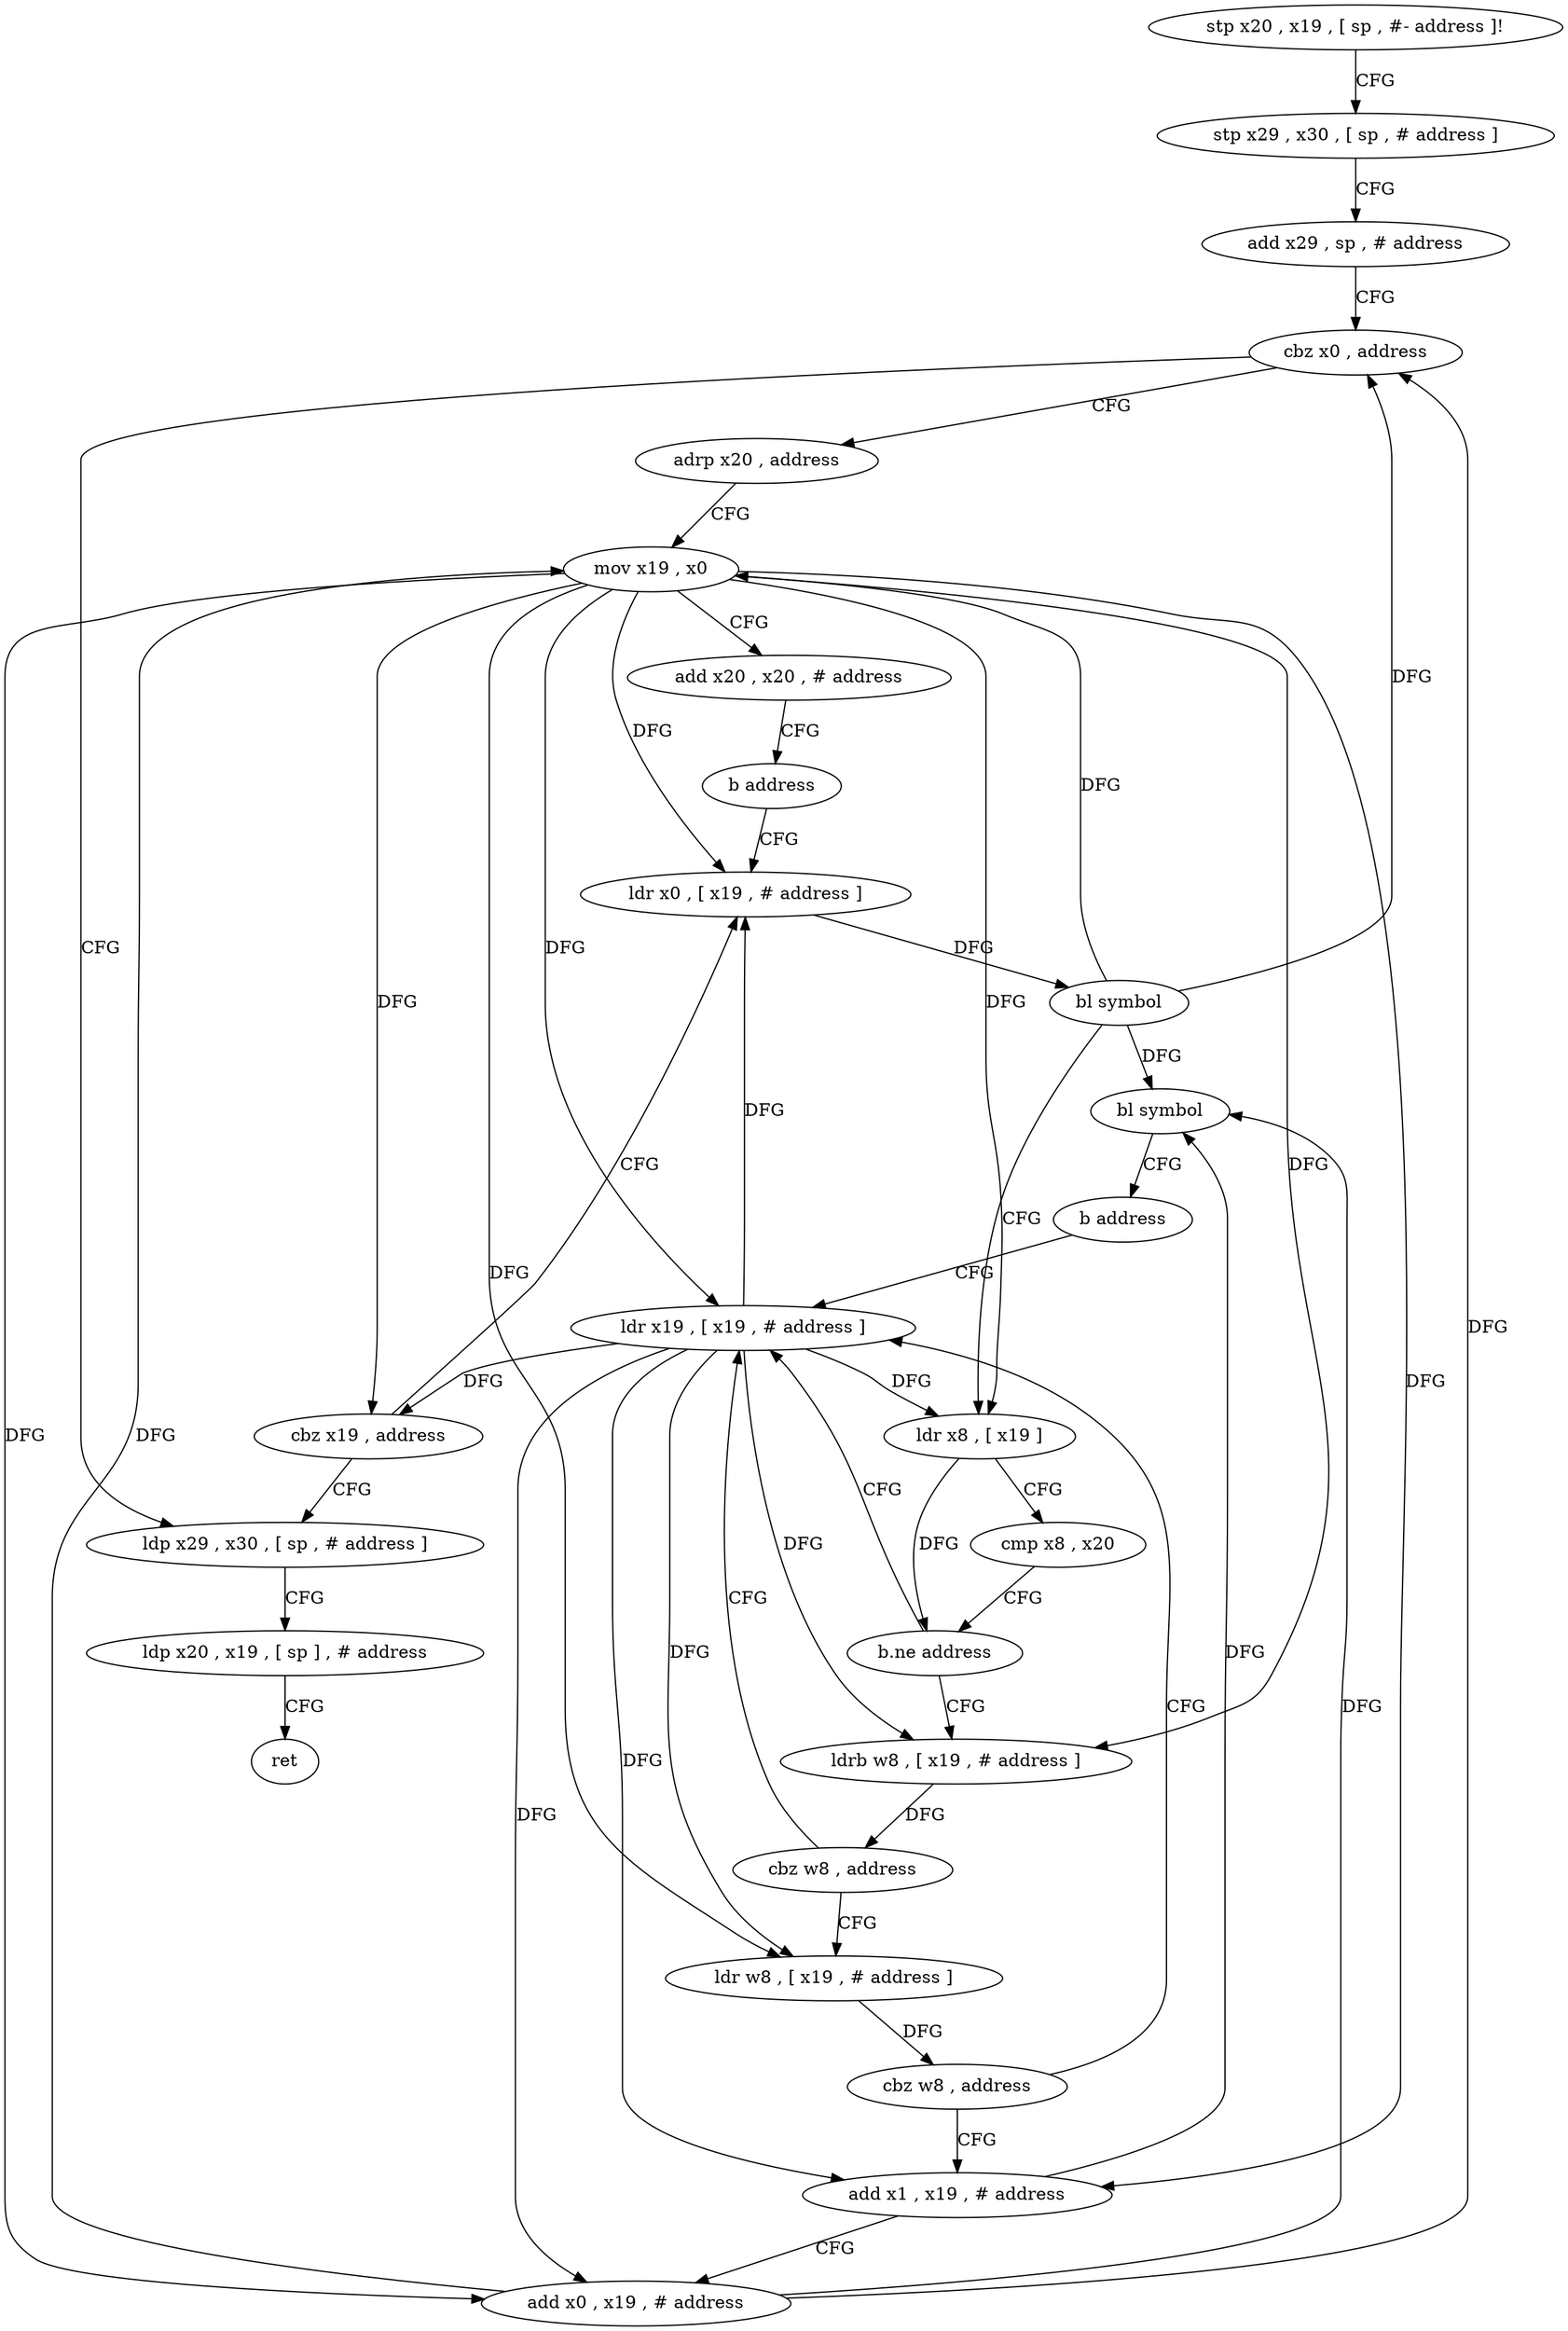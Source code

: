 digraph "func" {
"4229912" [label = "stp x20 , x19 , [ sp , #- address ]!" ]
"4229916" [label = "stp x29 , x30 , [ sp , # address ]" ]
"4229920" [label = "add x29 , sp , # address" ]
"4229924" [label = "cbz x0 , address" ]
"4230004" [label = "ldp x29 , x30 , [ sp , # address ]" ]
"4229928" [label = "adrp x20 , address" ]
"4230008" [label = "ldp x20 , x19 , [ sp ] , # address" ]
"4230012" [label = "ret" ]
"4229932" [label = "mov x19 , x0" ]
"4229936" [label = "add x20 , x20 , # address" ]
"4229940" [label = "b address" ]
"4229952" [label = "ldr x0 , [ x19 , # address ]" ]
"4229956" [label = "bl symbol" ]
"4229960" [label = "ldr x8 , [ x19 ]" ]
"4229964" [label = "cmp x8 , x20" ]
"4229968" [label = "b.ne address" ]
"4229944" [label = "ldr x19 , [ x19 , # address ]" ]
"4229972" [label = "ldrb w8 , [ x19 , # address ]" ]
"4229948" [label = "cbz x19 , address" ]
"4229976" [label = "cbz w8 , address" ]
"4229980" [label = "ldr w8 , [ x19 , # address ]" ]
"4229984" [label = "cbz w8 , address" ]
"4229988" [label = "add x1 , x19 , # address" ]
"4229992" [label = "add x0 , x19 , # address" ]
"4229996" [label = "bl symbol" ]
"4230000" [label = "b address" ]
"4229912" -> "4229916" [ label = "CFG" ]
"4229916" -> "4229920" [ label = "CFG" ]
"4229920" -> "4229924" [ label = "CFG" ]
"4229924" -> "4230004" [ label = "CFG" ]
"4229924" -> "4229928" [ label = "CFG" ]
"4230004" -> "4230008" [ label = "CFG" ]
"4229928" -> "4229932" [ label = "CFG" ]
"4230008" -> "4230012" [ label = "CFG" ]
"4229932" -> "4229936" [ label = "CFG" ]
"4229932" -> "4229952" [ label = "DFG" ]
"4229932" -> "4229960" [ label = "DFG" ]
"4229932" -> "4229944" [ label = "DFG" ]
"4229932" -> "4229948" [ label = "DFG" ]
"4229932" -> "4229972" [ label = "DFG" ]
"4229932" -> "4229980" [ label = "DFG" ]
"4229932" -> "4229988" [ label = "DFG" ]
"4229932" -> "4229992" [ label = "DFG" ]
"4229936" -> "4229940" [ label = "CFG" ]
"4229940" -> "4229952" [ label = "CFG" ]
"4229952" -> "4229956" [ label = "DFG" ]
"4229956" -> "4229960" [ label = "CFG" ]
"4229956" -> "4229924" [ label = "DFG" ]
"4229956" -> "4229932" [ label = "DFG" ]
"4229956" -> "4229996" [ label = "DFG" ]
"4229960" -> "4229964" [ label = "CFG" ]
"4229960" -> "4229968" [ label = "DFG" ]
"4229964" -> "4229968" [ label = "CFG" ]
"4229968" -> "4229944" [ label = "CFG" ]
"4229968" -> "4229972" [ label = "CFG" ]
"4229944" -> "4229948" [ label = "DFG" ]
"4229944" -> "4229952" [ label = "DFG" ]
"4229944" -> "4229960" [ label = "DFG" ]
"4229944" -> "4229972" [ label = "DFG" ]
"4229944" -> "4229980" [ label = "DFG" ]
"4229944" -> "4229988" [ label = "DFG" ]
"4229944" -> "4229992" [ label = "DFG" ]
"4229972" -> "4229976" [ label = "DFG" ]
"4229948" -> "4230004" [ label = "CFG" ]
"4229948" -> "4229952" [ label = "CFG" ]
"4229976" -> "4229944" [ label = "CFG" ]
"4229976" -> "4229980" [ label = "CFG" ]
"4229980" -> "4229984" [ label = "DFG" ]
"4229984" -> "4229944" [ label = "CFG" ]
"4229984" -> "4229988" [ label = "CFG" ]
"4229988" -> "4229992" [ label = "CFG" ]
"4229988" -> "4229996" [ label = "DFG" ]
"4229992" -> "4229996" [ label = "DFG" ]
"4229992" -> "4229924" [ label = "DFG" ]
"4229992" -> "4229932" [ label = "DFG" ]
"4229996" -> "4230000" [ label = "CFG" ]
"4230000" -> "4229944" [ label = "CFG" ]
}
